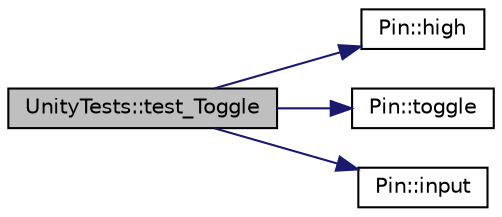 digraph "UnityTests::test_Toggle"
{
  edge [fontname="Helvetica",fontsize="10",labelfontname="Helvetica",labelfontsize="10"];
  node [fontname="Helvetica",fontsize="10",shape=record];
  rankdir="LR";
  Node1 [label="UnityTests::test_Toggle",height=0.2,width=0.4,color="black", fillcolor="grey75", style="filled" fontcolor="black"];
  Node1 -> Node2 [color="midnightblue",fontsize="10",style="solid",fontname="Helvetica"];
  Node2 [label="Pin::high",height=0.2,width=0.4,color="black", fillcolor="white", style="filled",URL="$classPin.html#a2a37644e45fdd91d099a969db68630fd",tooltip="Set pin to output high."];
  Node1 -> Node3 [color="midnightblue",fontsize="10",style="solid",fontname="Helvetica"];
  Node3 [label="Pin::toggle",height=0.2,width=0.4,color="black", fillcolor="white", style="filled",URL="$classPin.html#aedc48aea2cc243469c08a716e84190b2",tooltip="Toggle the pin on output."];
  Node1 -> Node4 [color="midnightblue",fontsize="10",style="solid",fontname="Helvetica"];
  Node4 [label="Pin::input",height=0.2,width=0.4,color="black", fillcolor="white", style="filled",URL="$classPin.html#ac4ecc56174770f9e41e28349ebe707a5",tooltip="Set the pin to input and get it&#39;s value."];
}
